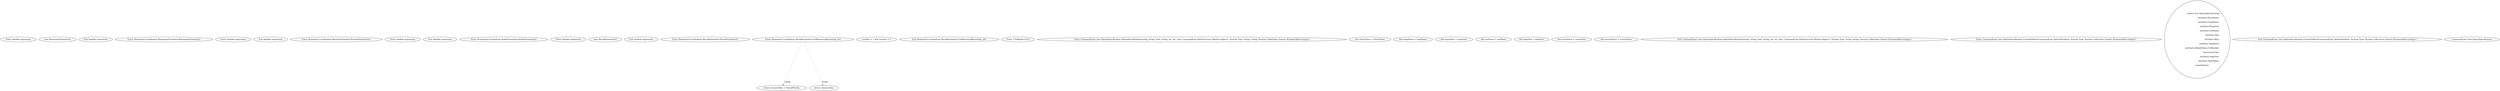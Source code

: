 digraph  {
n0 [cluster="lambda expression", label="Entry lambda expression", span="15-15"];
n1 [cluster="lambda expression", label="new RomanianFormatter()", span="15-15"];
n2 [cluster="lambda expression", label="Exit lambda expression", span="15-15"];
n3 [cluster="Humanizer.Localisation.RomanianFormatter.RomanianFormatter()", label="Entry Humanizer.Localisation.RomanianFormatter.RomanianFormatter()", span="2-2"];
n4 [cluster="lambda expression", label="Entry lambda expression", span="16-16"];
n6 [cluster="lambda expression", label="Exit lambda expression", span="16-16"];
n7 [cluster="Humanizer.Localisation.RussianFormatter.RussianFormatter()", label="Entry Humanizer.Localisation.RussianFormatter.RussianFormatter()", span="2-2"];
n8 [cluster="lambda expression", label="Entry lambda expression", span="17-17"];
n10 [cluster="lambda expression", label="Exit lambda expression", span="17-17"];
n11 [cluster="Humanizer.Localisation.ArabicFormatter.ArabicFormatter()", label="Entry Humanizer.Localisation.ArabicFormatter.ArabicFormatter()", span="2-2"];
n12 [cluster="lambda expression", label="Entry lambda expression", span="18-18"];
n13 [cluster="lambda expression", label="new SlovakFormatter()", span="18-18"];
n14 [cluster="lambda expression", label="Exit lambda expression", span="18-18"];
n15 [cluster="Humanizer.Localisation.SlovakFormatter.SlovakFormatter()", label="Entry Humanizer.Localisation.SlovakFormatter.SlovakFormatter()", span="2-2"];
m0_0 [cluster="Humanizer.Localisation.SlovakFormatter.GetResourceKey(string, int)", file="NumberToWordsExtension.cs", label="Entry Humanizer.Localisation.SlovakFormatter.GetResourceKey(string, int)", span="6-6"];
m0_1 [cluster="Humanizer.Localisation.SlovakFormatter.GetResourceKey(string, int)", file="NumberToWordsExtension.cs", label="number > 1 && number < 5", span="8-8"];
m0_2 [cluster="Humanizer.Localisation.SlovakFormatter.GetResourceKey(string, int)", file="NumberToWordsExtension.cs", label="return resourceKey + PaucalPostfix;", span="9-9"];
m0_3 [cluster="Humanizer.Localisation.SlovakFormatter.GetResourceKey(string, int)", file="NumberToWordsExtension.cs", label="return resourceKey;", span="11-11"];
m0_4 [cluster="Humanizer.Localisation.SlovakFormatter.GetResourceKey(string, int)", file="NumberToWordsExtension.cs", label="Exit Humanizer.Localisation.SlovakFormatter.GetResourceKey(string, int)", span="6-6"];
m1_12 [cluster="T.ToMaybe<T>()", file="NumberToWordsTests.cs", label="Entry T.ToMaybe<T>()", span="82-82"];
m1_0 [cluster="CommandLine.Core.OptionSpecification.OptionSpecification(string, string, bool, string, int, int, char, CommandLine.Infrastructure.Maybe<object>, System.Type, string, string, System.Collections.Generic.IEnumerable<string>)", file="NumberToWordsTests.cs", label="Entry CommandLine.Core.OptionSpecification.OptionSpecification(string, string, bool, string, int, int, char, CommandLine.Infrastructure.Maybe<object>, System.Type, string, string, System.Collections.Generic.IEnumerable<string>)", span="17-17"];
m1_1 [cluster="CommandLine.Core.OptionSpecification.OptionSpecification(string, string, bool, string, int, int, char, CommandLine.Infrastructure.Maybe<object>, System.Type, string, string, System.Collections.Generic.IEnumerable<string>)", file="NumberToWordsTests.cs", label="this.shortName = shortName", span="20-20"];
m1_2 [cluster="CommandLine.Core.OptionSpecification.OptionSpecification(string, string, bool, string, int, int, char, CommandLine.Infrastructure.Maybe<object>, System.Type, string, string, System.Collections.Generic.IEnumerable<string>)", file="NumberToWordsTests.cs", label="this.longName = longName", span="21-21"];
m1_3 [cluster="CommandLine.Core.OptionSpecification.OptionSpecification(string, string, bool, string, int, int, char, CommandLine.Infrastructure.Maybe<object>, System.Type, string, string, System.Collections.Generic.IEnumerable<string>)", file="NumberToWordsTests.cs", label="this.separator = separator", span="22-22"];
m1_4 [cluster="CommandLine.Core.OptionSpecification.OptionSpecification(string, string, bool, string, int, int, char, CommandLine.Infrastructure.Maybe<object>, System.Type, string, string, System.Collections.Generic.IEnumerable<string>)", file="NumberToWordsTests.cs", label="this.setName = setName", span="23-23"];
m1_5 [cluster="CommandLine.Core.OptionSpecification.OptionSpecification(string, string, bool, string, int, int, char, CommandLine.Infrastructure.Maybe<object>, System.Type, string, string, System.Collections.Generic.IEnumerable<string>)", file="NumberToWordsTests.cs", label="this.helpText = helpText", span="24-24"];
m1_6 [cluster="CommandLine.Core.OptionSpecification.OptionSpecification(string, string, bool, string, int, int, char, CommandLine.Infrastructure.Maybe<object>, System.Type, string, string, System.Collections.Generic.IEnumerable<string>)", file="NumberToWordsTests.cs", label="this.metaValue = metaValue", span="25-25"];
m1_7 [cluster="CommandLine.Core.OptionSpecification.OptionSpecification(string, string, bool, string, int, int, char, CommandLine.Infrastructure.Maybe<object>, System.Type, string, string, System.Collections.Generic.IEnumerable<string>)", file="NumberToWordsTests.cs", label="this.enumValues = enumValues", span="26-26"];
m1_8 [cluster="CommandLine.Core.OptionSpecification.OptionSpecification(string, string, bool, string, int, int, char, CommandLine.Infrastructure.Maybe<object>, System.Type, string, string, System.Collections.Generic.IEnumerable<string>)", file="NumberToWordsTests.cs", label="Exit CommandLine.Core.OptionSpecification.OptionSpecification(string, string, bool, string, int, int, char, CommandLine.Infrastructure.Maybe<object>, System.Type, string, string, System.Collections.Generic.IEnumerable<string>)", span="17-17"];
m1_9 [cluster="CommandLine.Core.OptionSpecification.FromAttribute(CommandLine.OptionAttribute, System.Type, System.Collections.Generic.IEnumerable<string>)", file="NumberToWordsTests.cs", label="Entry CommandLine.Core.OptionSpecification.FromAttribute(CommandLine.OptionAttribute, System.Type, System.Collections.Generic.IEnumerable<string>)", span="29-29"];
m1_10 [cluster="CommandLine.Core.OptionSpecification.FromAttribute(CommandLine.OptionAttribute, System.Type, System.Collections.Generic.IEnumerable<string>)", file="NumberToWordsTests.cs", label="return new OptionSpecification(\r\n                attribute.ShortName,\r\n                attribute.LongName,\r\n                attribute.Required,\r\n                attribute.SetName,\r\n                attribute.Min,\r\n                attribute.Max,\r\n                attribute.Separator,\r\n                attribute.DefaultValue.ToMaybe(),\r\n                conversionType,\r\n                attribute.HelpText,\r\n                attribute.MetaValue,\r\n                enumValues);", span="31-43"];
m1_11 [cluster="CommandLine.Core.OptionSpecification.FromAttribute(CommandLine.OptionAttribute, System.Type, System.Collections.Generic.IEnumerable<string>)", file="NumberToWordsTests.cs", label="Exit CommandLine.Core.OptionSpecification.FromAttribute(CommandLine.OptionAttribute, System.Type, System.Collections.Generic.IEnumerable<string>)", span="29-29"];
m1_13 [file="NumberToWordsTests.cs", label="CommandLine.Core.OptionSpecification", span=""];
m0_0 -> m0_2  [color=darkseagreen4, key=1, label=string, style=dashed];
m0_0 -> m0_3  [color=darkseagreen4, key=1, label=string, style=dashed];
}
